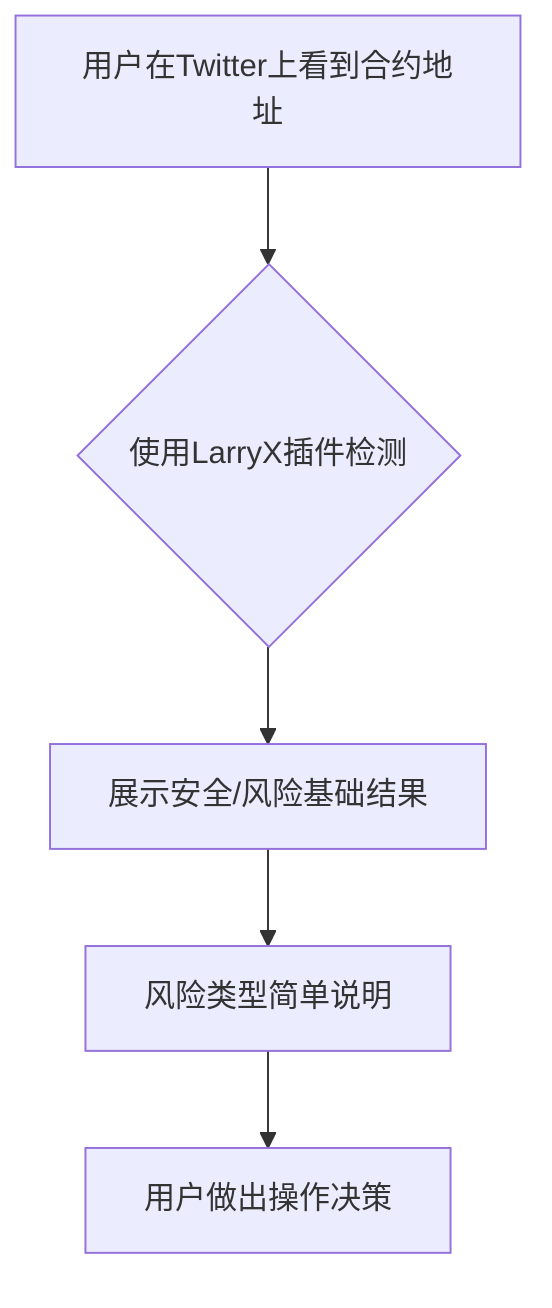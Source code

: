 flowchart TD
    A[用户在Twitter上看到合约地址] --> B{使用LarryX插件检测}
    B --> C[展示安全/风险基础结果]
    C --> E[风险类型简单说明]
    E --> I[用户做出操作决策]